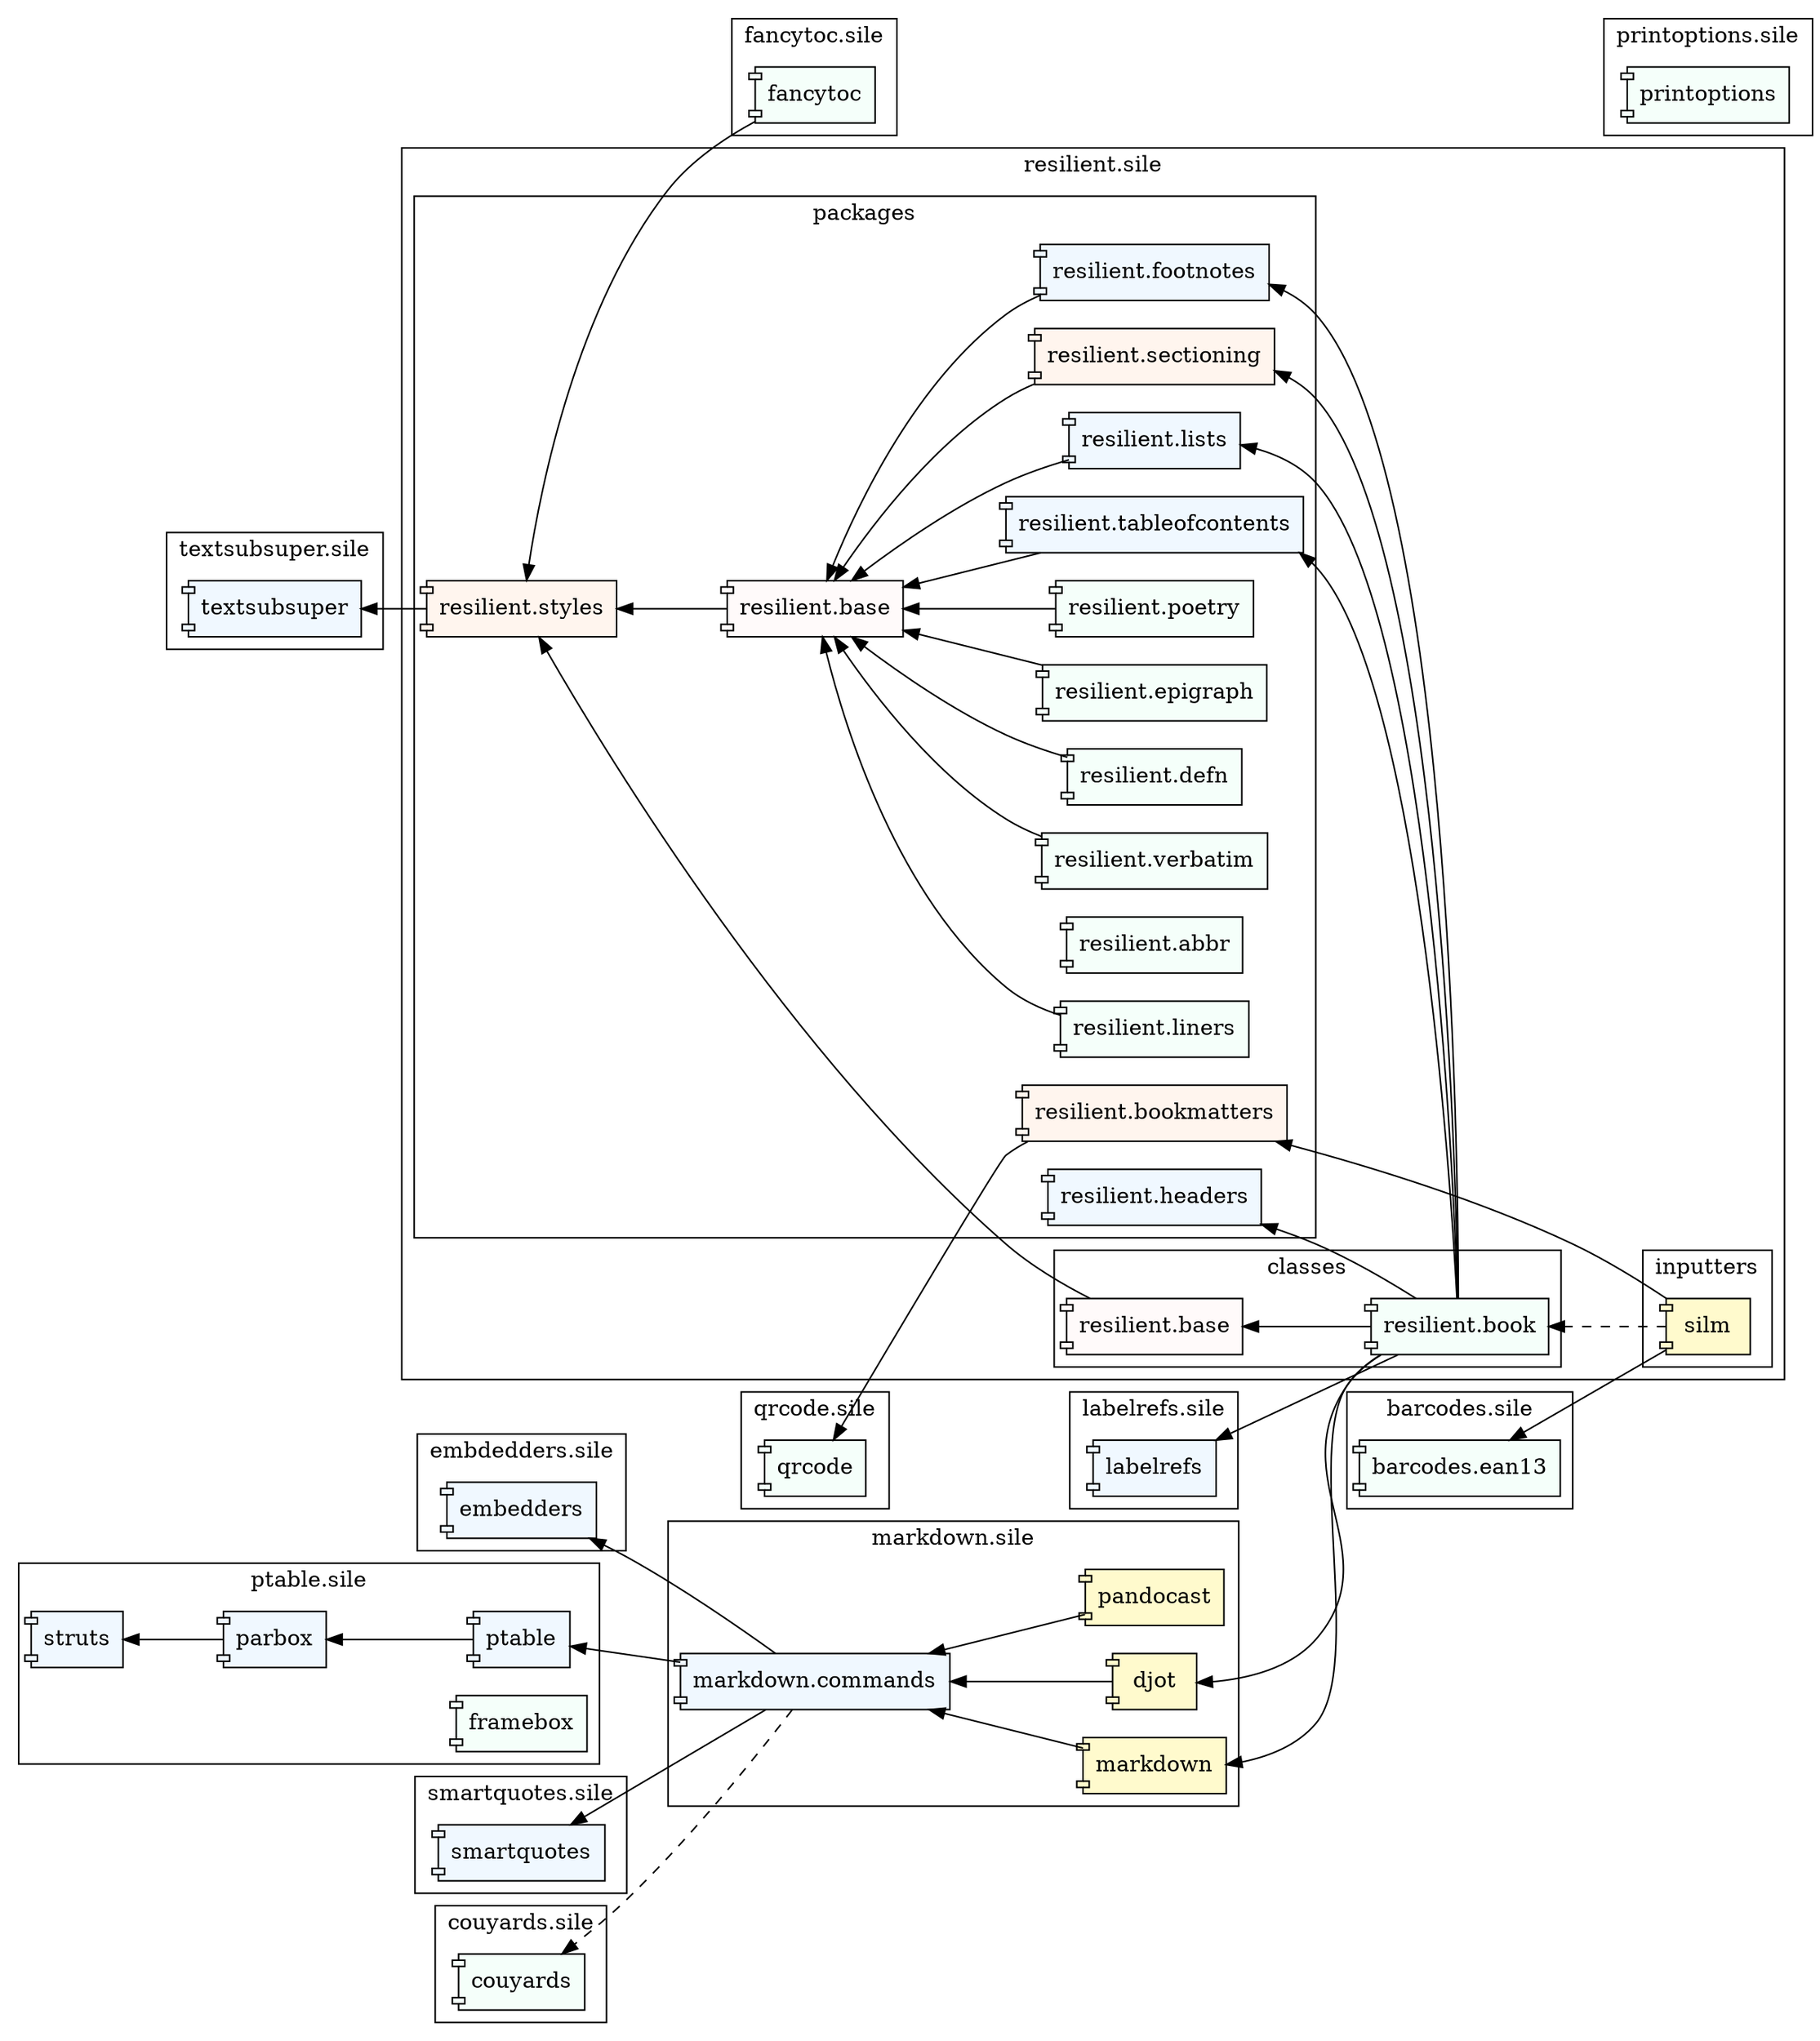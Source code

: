 digraph omikhleia {
  rankdir=RL;

  subgraph cluster_embedders {
    label = "embdedders.sile";

    embedders [shape=component,style=filled,fillcolor=aliceblue]
  }

  subgraph cluster_ptable {
    label = "ptable.sile";

    ptable [shape=component,style=filled,fillcolor=aliceblue]
    parbox [shape=component,style=filled,fillcolor=aliceblue]
    struts [shape=component,style=filled,fillcolor=aliceblue]

    framebox [shape=component,style=filled,fillcolor=mintcream]

    ptable -> parbox
    parbox -> struts
  }

  subgraph cluster_textsubsuper {
    label = "textsubsuper.sile";

    textsubsuper [shape=component,style=filled,fillcolor=aliceblue]
  }
  subgraph cluster_qrcode {
    label = "qrcode.sile";

    qrcode [shape=component,style=filled,fillcolor=mintcream]
  }

  subgraph cluster_labelrefs {
    label = "labelrefs.sile";

    labelrefs [shape=component,style=filled,fillcolor=aliceblue]
  }

  subgraph cluster_resilient {
    label = "resilient.sile";

    subgraph cluster_resilient_cls {
      label = "classes";

      cbase [shape=component,style=filled,fillcolor=snow,label="resilient.base"]
      book [shape=component,style=filled,fillcolor=mintcream,label="resilient.book"]

      book -> cbase
    }
    subgraph cluster_resilient_pkg {
      label = "packages";

      pbase [shape=component,style=filled,fillcolor=snow,label="resilient.base"]

      tableofcontents [shape=component,style=filled,fillcolor=aliceblue,label="resilient.tableofcontents"]
      footnotes [shape=component,style=filled,fillcolor=aliceblue,label="resilient.footnotes"]
      headers [shape=component,style=filled,fillcolor=aliceblue,label="resilient.headers"]

      sectioning [shape=component,style=filled,fillcolor=seashell,label="resilient.sectioning"]
      styles [shape=component,style=filled,fillcolor=seashell,label="resilient.styles"]
      bookmatters [shape=component,style=filled,fillcolor=seashell,label="resilient.bookmatters"]

      lists [shape=component,style=filled,fillcolor=aliceblue,label="resilient.lists"]

      poetry [shape=component,style=filled,fillcolor=mintcream,label="resilient.poetry"]
      epigraph [shape=component,style=filled,fillcolor=mintcream,label="resilient.epigraph"]
      abbr [shape=component,style=filled,fillcolor=mintcream,label="resilient.abbr"]
      defn [shape=component,style=filled,fillcolor=mintcream,label="resilient.defn"]
      verbatim [shape=component,style=filled,fillcolor=mintcream,label="resilient.verbatim"]
      liners [shape=component,style=filled,fillcolor=mintcream,label="resilient.liners"]

      cbase -> styles
      pbase -> styles
      styles -> textsubsuper
      bookmatters -> qrcode

      book -> tableofcontents
      book -> footnotes
      book -> headers
      book -> sectioning
      book -> labelrefs
      book -> lists

      epigraph -> pbase
      footnotes -> pbase
      lists -> pbase
      poetry -> pbase
      sectioning -> pbase
      tableofcontents -> pbase
      defn -> pbase
      verbatim -> pbase
      liners -> pbase
    }
    subgraph cluster_resilient_ins {
      label = "inputters";

      silm [shape=component,style=filled,fillcolor=lemonchiffon,label="silm"]
      silm -> book [style=dashed]
      silm -> bookmatters
    }

  }

  subgraph cluster_smartquotes {
    label = "smartquotes.sile";

    smartquotes [shape=component,style=filled,fillcolor=aliceblue]
  }

  subgraph cluster_markdown {
    label = "markdown.sile";

    markdown [shape=component,style=filled,fillcolor=lemonchiffon]
    djot [shape=component,style=filled,fillcolor=lemonchiffon]
    pandocast [shape=component,style=filled,fillcolor=lemonchiffon]
    markcmd [shape=component,style=filled,fillcolor=aliceblue,label="markdown.commands"]

    markdown -> markcmd
    djot -> markcmd
    pandocast -> markcmd

    book -> markdown
    book -> djot
    markcmd -> ptable
    markcmd -> embedders
    markcmd -> smartquotes
  }

  subgraph cluster_fancytoc {
    label = "fancytoc.sile";

    fancytoc [shape=component,style=filled,fillcolor=mintcream]
    fancytoc -> styles
  }

  subgraph cluster_couyards {
    label = "couyards.sile";

    couyards [shape=component,style=filled,fillcolor=mintcream]
    markcmd -> couyards [style=dashed]
  }

  subgraph cluster_barcodes {
    label = "barcodes.sile";

    barcodes [shape=component,style=filled,fillcolor=mintcream,label="barcodes.ean13"]
  }

subgraph cluster_printoptions {
    label = "printoptions.sile";

    printoptions [shape=component,style=filled,fillcolor=mintcream]
    silm -> barcodes
  }
}
